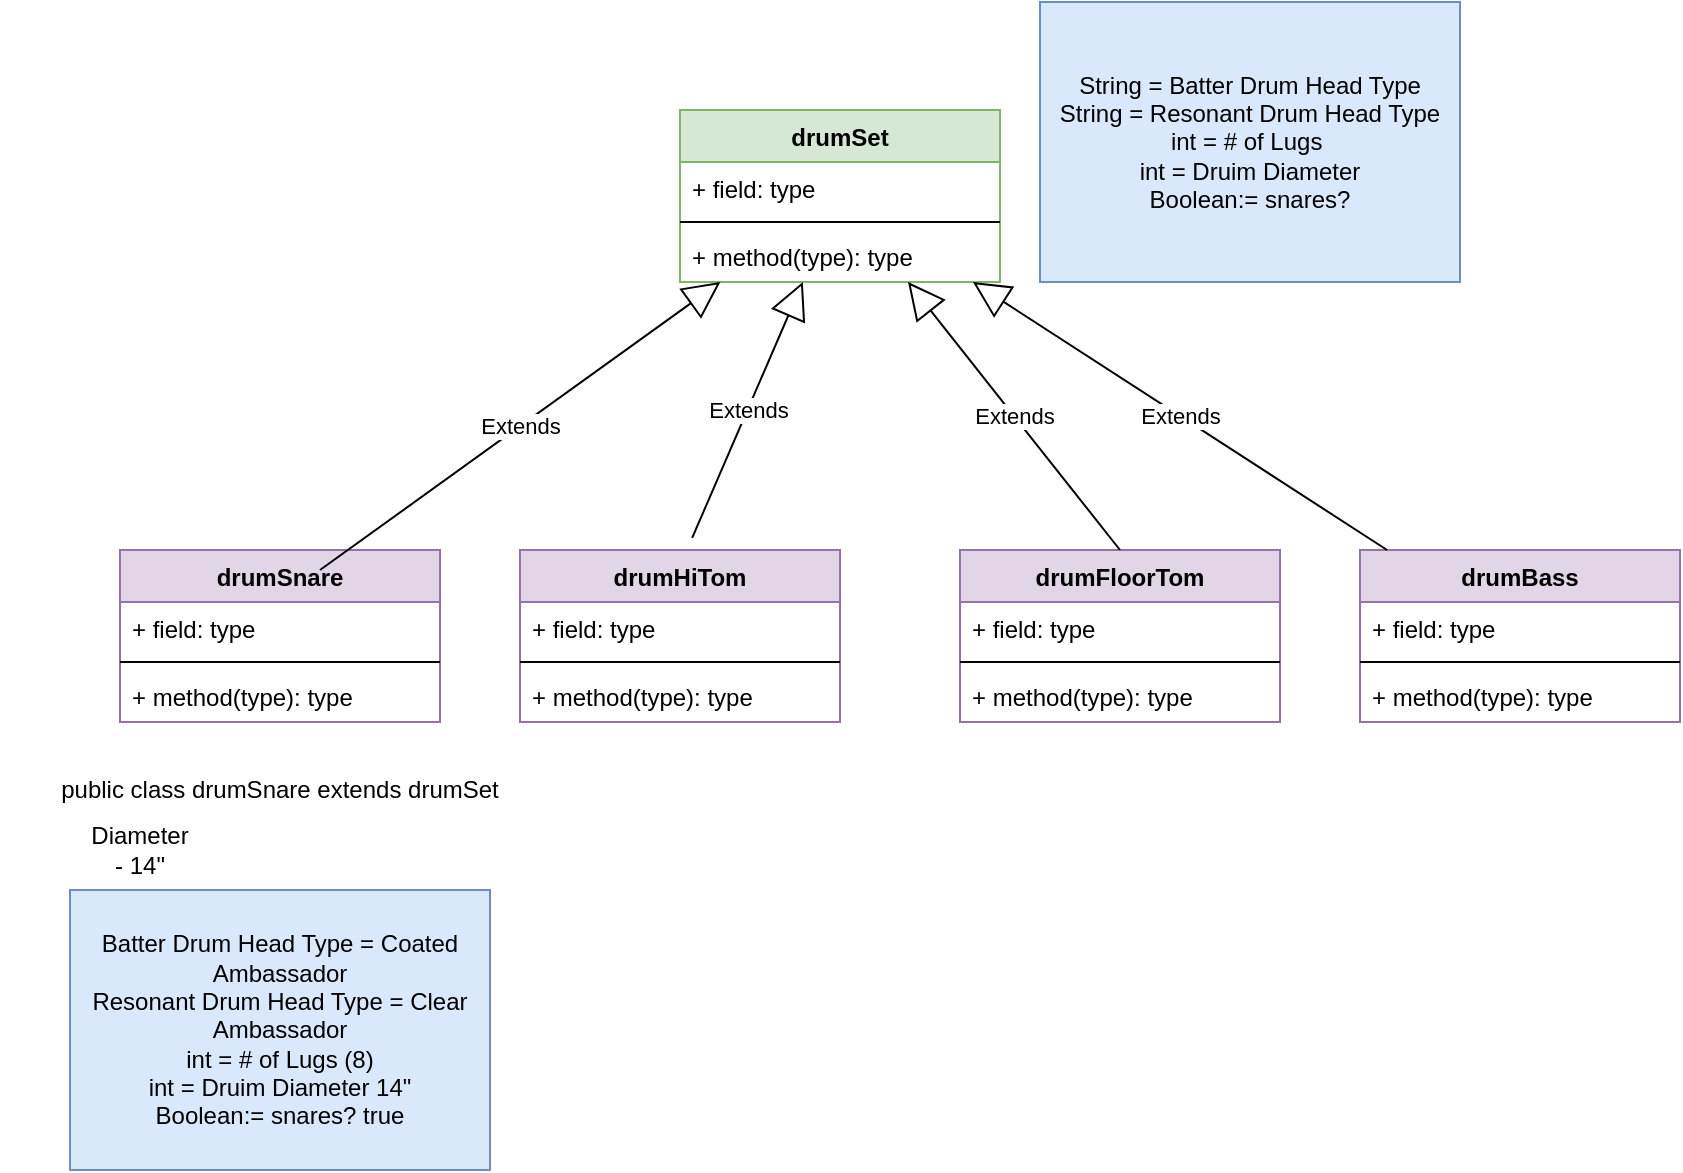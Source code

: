 <mxfile version="13.8.0" type="github"><diagram id="u5egj9Q1XMa9EqDsLZzm" name="Page-1"><mxGraphModel dx="1950" dy="622" grid="1" gridSize="10" guides="1" tooltips="1" connect="1" arrows="1" fold="1" page="1" pageScale="1" pageWidth="850" pageHeight="1100" math="0" shadow="0"><root><mxCell id="0"/><mxCell id="1" parent="0"/><mxCell id="iNh4lFPZa8ypUP3hIFsf-1" value="drumSet" style="swimlane;fontStyle=1;align=center;verticalAlign=top;childLayout=stackLayout;horizontal=1;startSize=26;horizontalStack=0;resizeParent=1;resizeParentMax=0;resizeLast=0;collapsible=1;marginBottom=0;fillColor=#d5e8d4;strokeColor=#82b366;" vertex="1" parent="1"><mxGeometry x="320" y="90" width="160" height="86" as="geometry"/></mxCell><mxCell id="iNh4lFPZa8ypUP3hIFsf-2" value="+ field: type" style="text;strokeColor=none;fillColor=none;align=left;verticalAlign=top;spacingLeft=4;spacingRight=4;overflow=hidden;rotatable=0;points=[[0,0.5],[1,0.5]];portConstraint=eastwest;" vertex="1" parent="iNh4lFPZa8ypUP3hIFsf-1"><mxGeometry y="26" width="160" height="26" as="geometry"/></mxCell><mxCell id="iNh4lFPZa8ypUP3hIFsf-3" value="" style="line;strokeWidth=1;fillColor=none;align=left;verticalAlign=middle;spacingTop=-1;spacingLeft=3;spacingRight=3;rotatable=0;labelPosition=right;points=[];portConstraint=eastwest;" vertex="1" parent="iNh4lFPZa8ypUP3hIFsf-1"><mxGeometry y="52" width="160" height="8" as="geometry"/></mxCell><mxCell id="iNh4lFPZa8ypUP3hIFsf-4" value="+ method(type): type" style="text;strokeColor=none;fillColor=none;align=left;verticalAlign=top;spacingLeft=4;spacingRight=4;overflow=hidden;rotatable=0;points=[[0,0.5],[1,0.5]];portConstraint=eastwest;" vertex="1" parent="iNh4lFPZa8ypUP3hIFsf-1"><mxGeometry y="60" width="160" height="26" as="geometry"/></mxCell><mxCell id="iNh4lFPZa8ypUP3hIFsf-30" value="Extends" style="endArrow=block;endSize=16;endFill=0;html=1;exitX=0.538;exitY=-0.07;exitDx=0;exitDy=0;exitPerimeter=0;" edge="1" parent="1" source="iNh4lFPZa8ypUP3hIFsf-13" target="iNh4lFPZa8ypUP3hIFsf-1"><mxGeometry width="160" relative="1" as="geometry"><mxPoint x="150" y="250" as="sourcePoint"/><mxPoint x="330" y="175.923" as="targetPoint"/></mxGeometry></mxCell><mxCell id="iNh4lFPZa8ypUP3hIFsf-5" value="drumSnare" style="swimlane;fontStyle=1;align=center;verticalAlign=top;childLayout=stackLayout;horizontal=1;startSize=26;horizontalStack=0;resizeParent=1;resizeParentMax=0;resizeLast=0;collapsible=1;marginBottom=0;fillColor=#e1d5e7;strokeColor=#9673a6;" vertex="1" parent="1"><mxGeometry x="40" y="310" width="160" height="86" as="geometry"/></mxCell><mxCell id="iNh4lFPZa8ypUP3hIFsf-29" value="Extends" style="endArrow=block;endSize=16;endFill=0;html=1;" edge="1" parent="iNh4lFPZa8ypUP3hIFsf-5" target="iNh4lFPZa8ypUP3hIFsf-1"><mxGeometry width="160" relative="1" as="geometry"><mxPoint x="100" y="10" as="sourcePoint"/><mxPoint x="260" y="10" as="targetPoint"/></mxGeometry></mxCell><mxCell id="iNh4lFPZa8ypUP3hIFsf-6" value="+ field: type" style="text;strokeColor=none;fillColor=none;align=left;verticalAlign=top;spacingLeft=4;spacingRight=4;overflow=hidden;rotatable=0;points=[[0,0.5],[1,0.5]];portConstraint=eastwest;" vertex="1" parent="iNh4lFPZa8ypUP3hIFsf-5"><mxGeometry y="26" width="160" height="26" as="geometry"/></mxCell><mxCell id="iNh4lFPZa8ypUP3hIFsf-7" value="" style="line;strokeWidth=1;fillColor=none;align=left;verticalAlign=middle;spacingTop=-1;spacingLeft=3;spacingRight=3;rotatable=0;labelPosition=right;points=[];portConstraint=eastwest;" vertex="1" parent="iNh4lFPZa8ypUP3hIFsf-5"><mxGeometry y="52" width="160" height="8" as="geometry"/></mxCell><mxCell id="iNh4lFPZa8ypUP3hIFsf-8" value="+ method(type): type" style="text;strokeColor=none;fillColor=none;align=left;verticalAlign=top;spacingLeft=4;spacingRight=4;overflow=hidden;rotatable=0;points=[[0,0.5],[1,0.5]];portConstraint=eastwest;" vertex="1" parent="iNh4lFPZa8ypUP3hIFsf-5"><mxGeometry y="60" width="160" height="26" as="geometry"/></mxCell><mxCell id="iNh4lFPZa8ypUP3hIFsf-13" value="drumHiTom" style="swimlane;fontStyle=1;align=center;verticalAlign=top;childLayout=stackLayout;horizontal=1;startSize=26;horizontalStack=0;resizeParent=1;resizeParentMax=0;resizeLast=0;collapsible=1;marginBottom=0;fillColor=#e1d5e7;strokeColor=#9673a6;" vertex="1" parent="1"><mxGeometry x="240" y="310" width="160" height="86" as="geometry"/></mxCell><mxCell id="iNh4lFPZa8ypUP3hIFsf-14" value="+ field: type" style="text;strokeColor=none;fillColor=none;align=left;verticalAlign=top;spacingLeft=4;spacingRight=4;overflow=hidden;rotatable=0;points=[[0,0.5],[1,0.5]];portConstraint=eastwest;" vertex="1" parent="iNh4lFPZa8ypUP3hIFsf-13"><mxGeometry y="26" width="160" height="26" as="geometry"/></mxCell><mxCell id="iNh4lFPZa8ypUP3hIFsf-15" value="" style="line;strokeWidth=1;fillColor=none;align=left;verticalAlign=middle;spacingTop=-1;spacingLeft=3;spacingRight=3;rotatable=0;labelPosition=right;points=[];portConstraint=eastwest;" vertex="1" parent="iNh4lFPZa8ypUP3hIFsf-13"><mxGeometry y="52" width="160" height="8" as="geometry"/></mxCell><mxCell id="iNh4lFPZa8ypUP3hIFsf-16" value="+ method(type): type" style="text;strokeColor=none;fillColor=none;align=left;verticalAlign=top;spacingLeft=4;spacingRight=4;overflow=hidden;rotatable=0;points=[[0,0.5],[1,0.5]];portConstraint=eastwest;" vertex="1" parent="iNh4lFPZa8ypUP3hIFsf-13"><mxGeometry y="60" width="160" height="26" as="geometry"/></mxCell><mxCell id="iNh4lFPZa8ypUP3hIFsf-22" value="drumBass" style="swimlane;fontStyle=1;align=center;verticalAlign=top;childLayout=stackLayout;horizontal=1;startSize=26;horizontalStack=0;resizeParent=1;resizeParentMax=0;resizeLast=0;collapsible=1;marginBottom=0;fillColor=#e1d5e7;strokeColor=#9673a6;" vertex="1" parent="1"><mxGeometry x="660" y="310" width="160" height="86" as="geometry"/></mxCell><mxCell id="iNh4lFPZa8ypUP3hIFsf-23" value="+ field: type" style="text;strokeColor=none;fillColor=none;align=left;verticalAlign=top;spacingLeft=4;spacingRight=4;overflow=hidden;rotatable=0;points=[[0,0.5],[1,0.5]];portConstraint=eastwest;" vertex="1" parent="iNh4lFPZa8ypUP3hIFsf-22"><mxGeometry y="26" width="160" height="26" as="geometry"/></mxCell><mxCell id="iNh4lFPZa8ypUP3hIFsf-24" value="" style="line;strokeWidth=1;fillColor=none;align=left;verticalAlign=middle;spacingTop=-1;spacingLeft=3;spacingRight=3;rotatable=0;labelPosition=right;points=[];portConstraint=eastwest;" vertex="1" parent="iNh4lFPZa8ypUP3hIFsf-22"><mxGeometry y="52" width="160" height="8" as="geometry"/></mxCell><mxCell id="iNh4lFPZa8ypUP3hIFsf-25" value="+ method(type): type" style="text;strokeColor=none;fillColor=none;align=left;verticalAlign=top;spacingLeft=4;spacingRight=4;overflow=hidden;rotatable=0;points=[[0,0.5],[1,0.5]];portConstraint=eastwest;" vertex="1" parent="iNh4lFPZa8ypUP3hIFsf-22"><mxGeometry y="60" width="160" height="26" as="geometry"/></mxCell><mxCell id="iNh4lFPZa8ypUP3hIFsf-17" value="drumFloorTom" style="swimlane;fontStyle=1;align=center;verticalAlign=top;childLayout=stackLayout;horizontal=1;startSize=26;horizontalStack=0;resizeParent=1;resizeParentMax=0;resizeLast=0;collapsible=1;marginBottom=0;fillColor=#e1d5e7;strokeColor=#9673a6;" vertex="1" parent="1"><mxGeometry x="460" y="310" width="160" height="86" as="geometry"/></mxCell><mxCell id="iNh4lFPZa8ypUP3hIFsf-18" value="+ field: type" style="text;strokeColor=none;fillColor=none;align=left;verticalAlign=top;spacingLeft=4;spacingRight=4;overflow=hidden;rotatable=0;points=[[0,0.5],[1,0.5]];portConstraint=eastwest;" vertex="1" parent="iNh4lFPZa8ypUP3hIFsf-17"><mxGeometry y="26" width="160" height="26" as="geometry"/></mxCell><mxCell id="iNh4lFPZa8ypUP3hIFsf-19" value="" style="line;strokeWidth=1;fillColor=none;align=left;verticalAlign=middle;spacingTop=-1;spacingLeft=3;spacingRight=3;rotatable=0;labelPosition=right;points=[];portConstraint=eastwest;" vertex="1" parent="iNh4lFPZa8ypUP3hIFsf-17"><mxGeometry y="52" width="160" height="8" as="geometry"/></mxCell><mxCell id="iNh4lFPZa8ypUP3hIFsf-20" value="+ method(type): type" style="text;strokeColor=none;fillColor=none;align=left;verticalAlign=top;spacingLeft=4;spacingRight=4;overflow=hidden;rotatable=0;points=[[0,0.5],[1,0.5]];portConstraint=eastwest;" vertex="1" parent="iNh4lFPZa8ypUP3hIFsf-17"><mxGeometry y="60" width="160" height="26" as="geometry"/></mxCell><mxCell id="iNh4lFPZa8ypUP3hIFsf-31" value="Extends" style="endArrow=block;endSize=16;endFill=0;html=1;exitX=0.5;exitY=0;exitDx=0;exitDy=0;" edge="1" parent="1" source="iNh4lFPZa8ypUP3hIFsf-17" target="iNh4lFPZa8ypUP3hIFsf-1"><mxGeometry width="160" relative="1" as="geometry"><mxPoint x="336.08" y="313.98" as="sourcePoint"/><mxPoint x="340" y="185.923" as="targetPoint"/></mxGeometry></mxCell><mxCell id="iNh4lFPZa8ypUP3hIFsf-32" value="Extends" style="endArrow=block;endSize=16;endFill=0;html=1;" edge="1" parent="1" source="iNh4lFPZa8ypUP3hIFsf-22" target="iNh4lFPZa8ypUP3hIFsf-1"><mxGeometry width="160" relative="1" as="geometry"><mxPoint x="346.08" y="323.98" as="sourcePoint"/><mxPoint x="350" y="195.923" as="targetPoint"/></mxGeometry></mxCell><mxCell id="iNh4lFPZa8ypUP3hIFsf-33" value="public class drumSnare extends drumSet" style="text;html=1;strokeColor=none;fillColor=none;align=center;verticalAlign=middle;whiteSpace=wrap;rounded=0;" vertex="1" parent="1"><mxGeometry x="-20" y="420" width="280" height="20" as="geometry"/></mxCell><mxCell id="iNh4lFPZa8ypUP3hIFsf-34" value="String = Batter Drum Head Type&lt;br&gt;String = Resonant Drum Head Type&lt;br&gt;int = # of Lugs&amp;nbsp;&lt;br&gt;int = Druim Diameter&lt;br&gt;Boolean:= snares?" style="text;html=1;strokeColor=#6c8ebf;fillColor=#dae8fc;align=center;verticalAlign=middle;whiteSpace=wrap;rounded=0;" vertex="1" parent="1"><mxGeometry x="500" y="36" width="210" height="140" as="geometry"/></mxCell><mxCell id="iNh4lFPZa8ypUP3hIFsf-35" value="Diameter - 14&quot;&lt;br&gt;" style="text;html=1;strokeColor=none;fillColor=none;align=center;verticalAlign=middle;whiteSpace=wrap;rounded=0;" vertex="1" parent="1"><mxGeometry x="30" y="450" width="40" height="20" as="geometry"/></mxCell><mxCell id="iNh4lFPZa8ypUP3hIFsf-37" value="Batter Drum Head Type = Coated Ambassador&lt;br&gt;Resonant Drum Head Type = Clear Ambassador&lt;br&gt;int = # of Lugs (8)&lt;br&gt;int = Druim Diameter 14&quot;&lt;br&gt;Boolean:= snares? true" style="text;html=1;strokeColor=#6c8ebf;fillColor=#dae8fc;align=center;verticalAlign=middle;whiteSpace=wrap;rounded=0;" vertex="1" parent="1"><mxGeometry x="15" y="480" width="210" height="140" as="geometry"/></mxCell></root></mxGraphModel></diagram></mxfile>